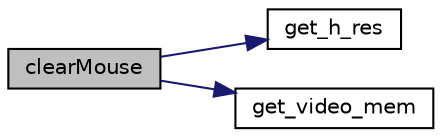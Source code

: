 digraph "clearMouse"
{
 // INTERACTIVE_SVG=YES
 // LATEX_PDF_SIZE
  bgcolor="transparent";
  edge [fontname="Helvetica",fontsize="10",labelfontname="Helvetica",labelfontsize="10"];
  node [fontname="Helvetica",fontsize="10",shape=record];
  rankdir="LR";
  Node0 [label="clearMouse",height=0.2,width=0.4,color="black", fillcolor="grey75", style="filled", fontcolor="black",tooltip="Removes the cursor image from the screen."];
  Node0 -> Node1 [color="midnightblue",fontsize="10",style="solid",fontname="Helvetica"];
  Node1 [label="get_h_res",height=0.2,width=0.4,color="black",URL="$group__video.html#ga3456b8539e4326dd13cbfc4f81b609f1",tooltip=" "];
  Node0 -> Node2 [color="midnightblue",fontsize="10",style="solid",fontname="Helvetica"];
  Node2 [label="get_video_mem",height=0.2,width=0.4,color="black",URL="$group__video.html#ga1d04069f4e8b1556a7a1ed2cd95bfdea",tooltip=" "];
}
